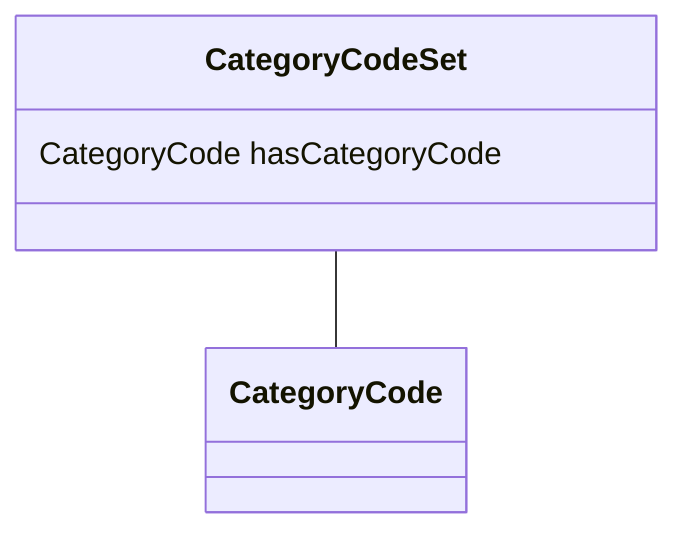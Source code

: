 classDiagram
  CategoryCodeSet -- CategoryCode


class CategoryCodeSet {

  CategoryCode hasCategoryCode

 }